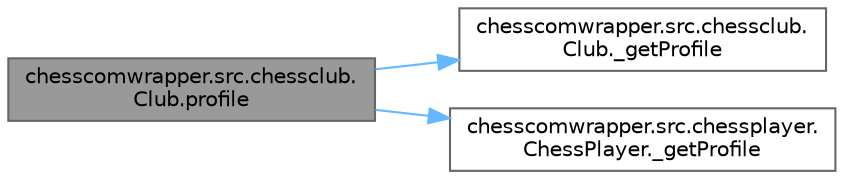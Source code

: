 digraph "chesscomwrapper.src.chessclub.Club.profile"
{
 // LATEX_PDF_SIZE
  bgcolor="transparent";
  edge [fontname=Helvetica,fontsize=10,labelfontname=Helvetica,labelfontsize=10];
  node [fontname=Helvetica,fontsize=10,shape=box,height=0.2,width=0.4];
  rankdir="LR";
  Node1 [label="chesscomwrapper.src.chessclub.\lClub.profile",height=0.2,width=0.4,color="gray40", fillcolor="grey60", style="filled", fontcolor="black",tooltip="the profile informations of the club"];
  Node1 -> Node2 [color="steelblue1",style="solid"];
  Node2 [label="chesscomwrapper.src.chessclub.\lClub._getProfile",height=0.2,width=0.4,color="grey40", fillcolor="white", style="filled",URL="$classchesscomwrapper_1_1src_1_1chessclub_1_1_club.html#a5a49048dcabe447a12603c7fd45b0ae3",tooltip=" "];
  Node1 -> Node3 [color="steelblue1",style="solid"];
  Node3 [label="chesscomwrapper.src.chessplayer.\lChessPlayer._getProfile",height=0.2,width=0.4,color="grey40", fillcolor="white", style="filled",URL="$classchesscomwrapper_1_1src_1_1chessplayer_1_1_chess_player.html#a59744d103761ec56f593843ca7d0312e",tooltip=" "];
}

